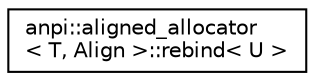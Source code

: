 digraph "Representación gráfica de la clase"
{
  edge [fontname="Helvetica",fontsize="10",labelfontname="Helvetica",labelfontsize="10"];
  node [fontname="Helvetica",fontsize="10",shape=record];
  rankdir="LR";
  Node0 [label="anpi::aligned_allocator\l\< T, Align \>::rebind\< U \>",height=0.2,width=0.4,color="black", fillcolor="white", style="filled",URL="$d5/d57/structanpi_1_1aligned__allocator_1_1rebind.html",tooltip="Change the stored type. "];
}
